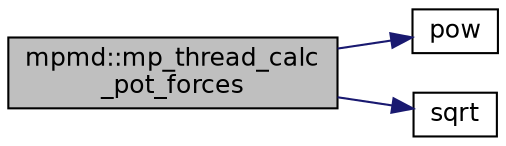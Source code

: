 digraph "mpmd::mp_thread_calc_pot_forces"
{
 // INTERACTIVE_SVG=YES
 // LATEX_PDF_SIZE
  bgcolor="transparent";
  edge [fontname="Helvetica",fontsize="12",labelfontname="Helvetica",labelfontsize="12"];
  node [fontname="Helvetica",fontsize="12",shape=record];
  rankdir="LR";
  Node1 [label="mpmd::mp_thread_calc\l_pot_forces",height=0.2,width=0.4,color="black", fillcolor="grey75", style="filled", fontcolor="black",tooltip="Calculate the forces for particle i>j with atomics."];
  Node1 -> Node2 [color="midnightblue",fontsize="12",style="solid",fontname="Helvetica"];
  Node2 [label="pow",height=0.2,width=0.4,color="black",URL="$autodiff_8libmd_8cc_a4fd9e414f0c7ab2098dcea6c6de318d9.html#a4fd9e414f0c7ab2098dcea6c6de318d9",tooltip=" "];
  Node1 -> Node3 [color="midnightblue",fontsize="12",style="solid",fontname="Helvetica"];
  Node3 [label="sqrt",height=0.2,width=0.4,color="black",URL="$autodiff_8libmd_8cc_af33bda4d5a7fc8ad1679ec339a730045.html#af33bda4d5a7fc8ad1679ec339a730045",tooltip=" "];
}
